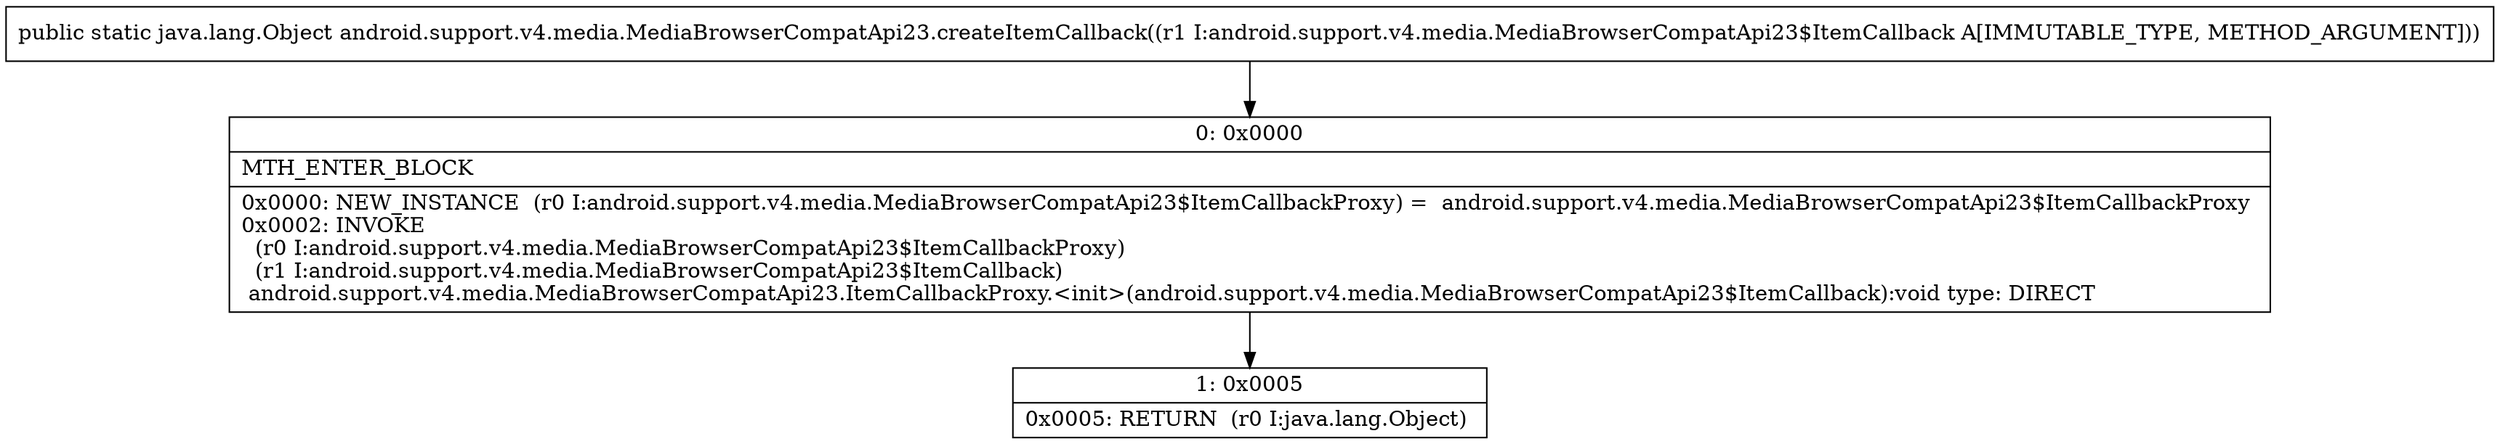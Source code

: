 digraph "CFG forandroid.support.v4.media.MediaBrowserCompatApi23.createItemCallback(Landroid\/support\/v4\/media\/MediaBrowserCompatApi23$ItemCallback;)Ljava\/lang\/Object;" {
Node_0 [shape=record,label="{0\:\ 0x0000|MTH_ENTER_BLOCK\l|0x0000: NEW_INSTANCE  (r0 I:android.support.v4.media.MediaBrowserCompatApi23$ItemCallbackProxy) =  android.support.v4.media.MediaBrowserCompatApi23$ItemCallbackProxy \l0x0002: INVOKE  \l  (r0 I:android.support.v4.media.MediaBrowserCompatApi23$ItemCallbackProxy)\l  (r1 I:android.support.v4.media.MediaBrowserCompatApi23$ItemCallback)\l android.support.v4.media.MediaBrowserCompatApi23.ItemCallbackProxy.\<init\>(android.support.v4.media.MediaBrowserCompatApi23$ItemCallback):void type: DIRECT \l}"];
Node_1 [shape=record,label="{1\:\ 0x0005|0x0005: RETURN  (r0 I:java.lang.Object) \l}"];
MethodNode[shape=record,label="{public static java.lang.Object android.support.v4.media.MediaBrowserCompatApi23.createItemCallback((r1 I:android.support.v4.media.MediaBrowserCompatApi23$ItemCallback A[IMMUTABLE_TYPE, METHOD_ARGUMENT])) }"];
MethodNode -> Node_0;
Node_0 -> Node_1;
}

